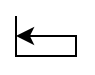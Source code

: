 <mxfile version="14.2.4" type="embed">
    <diagram id="8xxlJriHngn7J2Qc-iI4" name="Page-1">
        <mxGraphModel dx="500" dy="494" grid="1" gridSize="10" guides="1" tooltips="1" connect="1" arrows="1" fold="1" page="1" pageScale="1" pageWidth="850" pageHeight="1100" math="0" shadow="0">
            <root>
                <mxCell id="0"/>
                <mxCell id="1" parent="0"/>
                <mxCell id="23" style="edgeStyle=orthogonalEdgeStyle;rounded=0;orthogonalLoop=1;jettySize=auto;html=1;" edge="1" parent="1">
                    <mxGeometry relative="1" as="geometry">
                        <mxPoint x="230" y="340" as="targetPoint"/>
                        <mxPoint x="230" y="330" as="sourcePoint"/>
                        <Array as="points">
                            <mxPoint x="230" y="350"/>
                            <mxPoint x="260" y="350"/>
                            <mxPoint x="260" y="340"/>
                        </Array>
                    </mxGeometry>
                </mxCell>
            </root>
        </mxGraphModel>
    </diagram>
</mxfile>